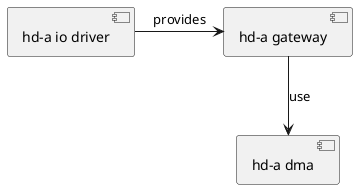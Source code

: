 
@startuml
allowmixing

component "hd-a io driver" as io_drv
component "hd-a gateway" as gateway
component "hd-a dma" as dma

io_drv -right-> gateway : provides
gateway -down-> dma : use

@enduml
